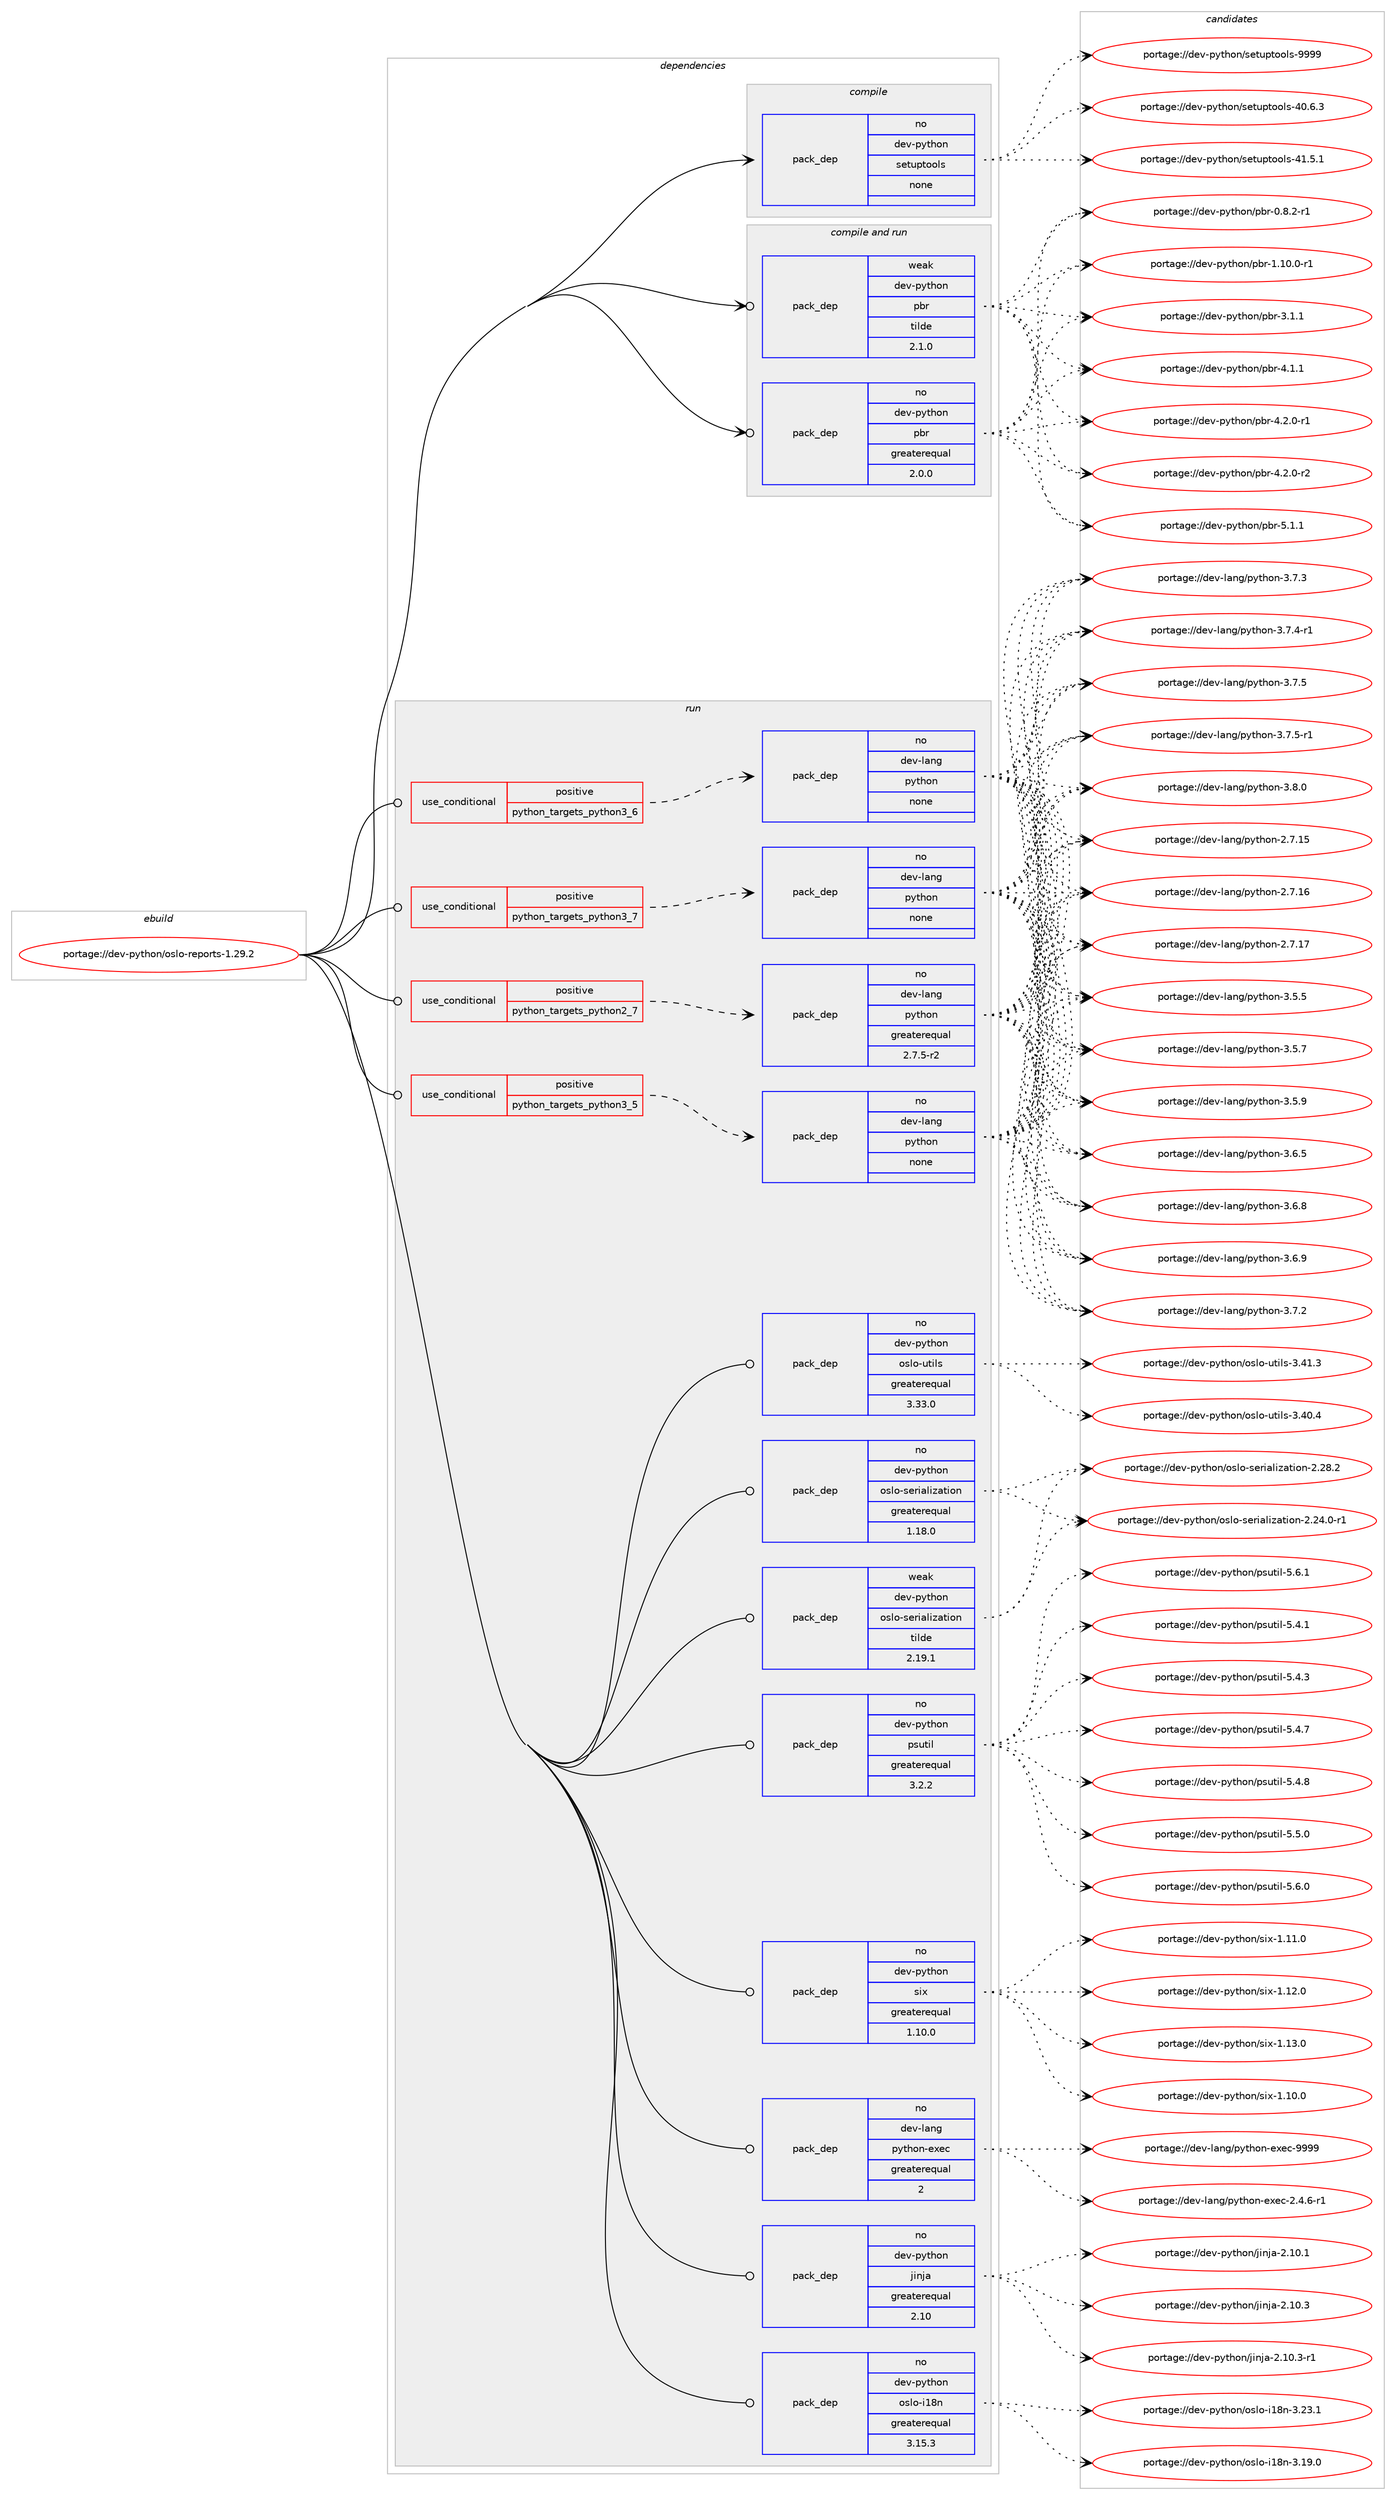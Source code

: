digraph prolog {

# *************
# Graph options
# *************

newrank=true;
concentrate=true;
compound=true;
graph [rankdir=LR,fontname=Helvetica,fontsize=10,ranksep=1.5];#, ranksep=2.5, nodesep=0.2];
edge  [arrowhead=vee];
node  [fontname=Helvetica,fontsize=10];

# **********
# The ebuild
# **********

subgraph cluster_leftcol {
color=gray;
rank=same;
label=<<i>ebuild</i>>;
id [label="portage://dev-python/oslo-reports-1.29.2", color=red, width=4, href="../dev-python/oslo-reports-1.29.2.svg"];
}

# ****************
# The dependencies
# ****************

subgraph cluster_midcol {
color=gray;
label=<<i>dependencies</i>>;
subgraph cluster_compile {
fillcolor="#eeeeee";
style=filled;
label=<<i>compile</i>>;
subgraph pack117814 {
dependency154253 [label=<<TABLE BORDER="0" CELLBORDER="1" CELLSPACING="0" CELLPADDING="4" WIDTH="220"><TR><TD ROWSPAN="6" CELLPADDING="30">pack_dep</TD></TR><TR><TD WIDTH="110">no</TD></TR><TR><TD>dev-python</TD></TR><TR><TD>setuptools</TD></TR><TR><TD>none</TD></TR><TR><TD></TD></TR></TABLE>>, shape=none, color=blue];
}
id:e -> dependency154253:w [weight=20,style="solid",arrowhead="vee"];
}
subgraph cluster_compileandrun {
fillcolor="#eeeeee";
style=filled;
label=<<i>compile and run</i>>;
subgraph pack117815 {
dependency154254 [label=<<TABLE BORDER="0" CELLBORDER="1" CELLSPACING="0" CELLPADDING="4" WIDTH="220"><TR><TD ROWSPAN="6" CELLPADDING="30">pack_dep</TD></TR><TR><TD WIDTH="110">no</TD></TR><TR><TD>dev-python</TD></TR><TR><TD>pbr</TD></TR><TR><TD>greaterequal</TD></TR><TR><TD>2.0.0</TD></TR></TABLE>>, shape=none, color=blue];
}
id:e -> dependency154254:w [weight=20,style="solid",arrowhead="odotvee"];
subgraph pack117816 {
dependency154255 [label=<<TABLE BORDER="0" CELLBORDER="1" CELLSPACING="0" CELLPADDING="4" WIDTH="220"><TR><TD ROWSPAN="6" CELLPADDING="30">pack_dep</TD></TR><TR><TD WIDTH="110">weak</TD></TR><TR><TD>dev-python</TD></TR><TR><TD>pbr</TD></TR><TR><TD>tilde</TD></TR><TR><TD>2.1.0</TD></TR></TABLE>>, shape=none, color=blue];
}
id:e -> dependency154255:w [weight=20,style="solid",arrowhead="odotvee"];
}
subgraph cluster_run {
fillcolor="#eeeeee";
style=filled;
label=<<i>run</i>>;
subgraph cond33110 {
dependency154256 [label=<<TABLE BORDER="0" CELLBORDER="1" CELLSPACING="0" CELLPADDING="4"><TR><TD ROWSPAN="3" CELLPADDING="10">use_conditional</TD></TR><TR><TD>positive</TD></TR><TR><TD>python_targets_python2_7</TD></TR></TABLE>>, shape=none, color=red];
subgraph pack117817 {
dependency154257 [label=<<TABLE BORDER="0" CELLBORDER="1" CELLSPACING="0" CELLPADDING="4" WIDTH="220"><TR><TD ROWSPAN="6" CELLPADDING="30">pack_dep</TD></TR><TR><TD WIDTH="110">no</TD></TR><TR><TD>dev-lang</TD></TR><TR><TD>python</TD></TR><TR><TD>greaterequal</TD></TR><TR><TD>2.7.5-r2</TD></TR></TABLE>>, shape=none, color=blue];
}
dependency154256:e -> dependency154257:w [weight=20,style="dashed",arrowhead="vee"];
}
id:e -> dependency154256:w [weight=20,style="solid",arrowhead="odot"];
subgraph cond33111 {
dependency154258 [label=<<TABLE BORDER="0" CELLBORDER="1" CELLSPACING="0" CELLPADDING="4"><TR><TD ROWSPAN="3" CELLPADDING="10">use_conditional</TD></TR><TR><TD>positive</TD></TR><TR><TD>python_targets_python3_5</TD></TR></TABLE>>, shape=none, color=red];
subgraph pack117818 {
dependency154259 [label=<<TABLE BORDER="0" CELLBORDER="1" CELLSPACING="0" CELLPADDING="4" WIDTH="220"><TR><TD ROWSPAN="6" CELLPADDING="30">pack_dep</TD></TR><TR><TD WIDTH="110">no</TD></TR><TR><TD>dev-lang</TD></TR><TR><TD>python</TD></TR><TR><TD>none</TD></TR><TR><TD></TD></TR></TABLE>>, shape=none, color=blue];
}
dependency154258:e -> dependency154259:w [weight=20,style="dashed",arrowhead="vee"];
}
id:e -> dependency154258:w [weight=20,style="solid",arrowhead="odot"];
subgraph cond33112 {
dependency154260 [label=<<TABLE BORDER="0" CELLBORDER="1" CELLSPACING="0" CELLPADDING="4"><TR><TD ROWSPAN="3" CELLPADDING="10">use_conditional</TD></TR><TR><TD>positive</TD></TR><TR><TD>python_targets_python3_6</TD></TR></TABLE>>, shape=none, color=red];
subgraph pack117819 {
dependency154261 [label=<<TABLE BORDER="0" CELLBORDER="1" CELLSPACING="0" CELLPADDING="4" WIDTH="220"><TR><TD ROWSPAN="6" CELLPADDING="30">pack_dep</TD></TR><TR><TD WIDTH="110">no</TD></TR><TR><TD>dev-lang</TD></TR><TR><TD>python</TD></TR><TR><TD>none</TD></TR><TR><TD></TD></TR></TABLE>>, shape=none, color=blue];
}
dependency154260:e -> dependency154261:w [weight=20,style="dashed",arrowhead="vee"];
}
id:e -> dependency154260:w [weight=20,style="solid",arrowhead="odot"];
subgraph cond33113 {
dependency154262 [label=<<TABLE BORDER="0" CELLBORDER="1" CELLSPACING="0" CELLPADDING="4"><TR><TD ROWSPAN="3" CELLPADDING="10">use_conditional</TD></TR><TR><TD>positive</TD></TR><TR><TD>python_targets_python3_7</TD></TR></TABLE>>, shape=none, color=red];
subgraph pack117820 {
dependency154263 [label=<<TABLE BORDER="0" CELLBORDER="1" CELLSPACING="0" CELLPADDING="4" WIDTH="220"><TR><TD ROWSPAN="6" CELLPADDING="30">pack_dep</TD></TR><TR><TD WIDTH="110">no</TD></TR><TR><TD>dev-lang</TD></TR><TR><TD>python</TD></TR><TR><TD>none</TD></TR><TR><TD></TD></TR></TABLE>>, shape=none, color=blue];
}
dependency154262:e -> dependency154263:w [weight=20,style="dashed",arrowhead="vee"];
}
id:e -> dependency154262:w [weight=20,style="solid",arrowhead="odot"];
subgraph pack117821 {
dependency154264 [label=<<TABLE BORDER="0" CELLBORDER="1" CELLSPACING="0" CELLPADDING="4" WIDTH="220"><TR><TD ROWSPAN="6" CELLPADDING="30">pack_dep</TD></TR><TR><TD WIDTH="110">no</TD></TR><TR><TD>dev-lang</TD></TR><TR><TD>python-exec</TD></TR><TR><TD>greaterequal</TD></TR><TR><TD>2</TD></TR></TABLE>>, shape=none, color=blue];
}
id:e -> dependency154264:w [weight=20,style="solid",arrowhead="odot"];
subgraph pack117822 {
dependency154265 [label=<<TABLE BORDER="0" CELLBORDER="1" CELLSPACING="0" CELLPADDING="4" WIDTH="220"><TR><TD ROWSPAN="6" CELLPADDING="30">pack_dep</TD></TR><TR><TD WIDTH="110">no</TD></TR><TR><TD>dev-python</TD></TR><TR><TD>jinja</TD></TR><TR><TD>greaterequal</TD></TR><TR><TD>2.10</TD></TR></TABLE>>, shape=none, color=blue];
}
id:e -> dependency154265:w [weight=20,style="solid",arrowhead="odot"];
subgraph pack117823 {
dependency154266 [label=<<TABLE BORDER="0" CELLBORDER="1" CELLSPACING="0" CELLPADDING="4" WIDTH="220"><TR><TD ROWSPAN="6" CELLPADDING="30">pack_dep</TD></TR><TR><TD WIDTH="110">no</TD></TR><TR><TD>dev-python</TD></TR><TR><TD>oslo-i18n</TD></TR><TR><TD>greaterequal</TD></TR><TR><TD>3.15.3</TD></TR></TABLE>>, shape=none, color=blue];
}
id:e -> dependency154266:w [weight=20,style="solid",arrowhead="odot"];
subgraph pack117824 {
dependency154267 [label=<<TABLE BORDER="0" CELLBORDER="1" CELLSPACING="0" CELLPADDING="4" WIDTH="220"><TR><TD ROWSPAN="6" CELLPADDING="30">pack_dep</TD></TR><TR><TD WIDTH="110">no</TD></TR><TR><TD>dev-python</TD></TR><TR><TD>oslo-serialization</TD></TR><TR><TD>greaterequal</TD></TR><TR><TD>1.18.0</TD></TR></TABLE>>, shape=none, color=blue];
}
id:e -> dependency154267:w [weight=20,style="solid",arrowhead="odot"];
subgraph pack117825 {
dependency154268 [label=<<TABLE BORDER="0" CELLBORDER="1" CELLSPACING="0" CELLPADDING="4" WIDTH="220"><TR><TD ROWSPAN="6" CELLPADDING="30">pack_dep</TD></TR><TR><TD WIDTH="110">no</TD></TR><TR><TD>dev-python</TD></TR><TR><TD>oslo-utils</TD></TR><TR><TD>greaterequal</TD></TR><TR><TD>3.33.0</TD></TR></TABLE>>, shape=none, color=blue];
}
id:e -> dependency154268:w [weight=20,style="solid",arrowhead="odot"];
subgraph pack117826 {
dependency154269 [label=<<TABLE BORDER="0" CELLBORDER="1" CELLSPACING="0" CELLPADDING="4" WIDTH="220"><TR><TD ROWSPAN="6" CELLPADDING="30">pack_dep</TD></TR><TR><TD WIDTH="110">no</TD></TR><TR><TD>dev-python</TD></TR><TR><TD>psutil</TD></TR><TR><TD>greaterequal</TD></TR><TR><TD>3.2.2</TD></TR></TABLE>>, shape=none, color=blue];
}
id:e -> dependency154269:w [weight=20,style="solid",arrowhead="odot"];
subgraph pack117827 {
dependency154270 [label=<<TABLE BORDER="0" CELLBORDER="1" CELLSPACING="0" CELLPADDING="4" WIDTH="220"><TR><TD ROWSPAN="6" CELLPADDING="30">pack_dep</TD></TR><TR><TD WIDTH="110">no</TD></TR><TR><TD>dev-python</TD></TR><TR><TD>six</TD></TR><TR><TD>greaterequal</TD></TR><TR><TD>1.10.0</TD></TR></TABLE>>, shape=none, color=blue];
}
id:e -> dependency154270:w [weight=20,style="solid",arrowhead="odot"];
subgraph pack117828 {
dependency154271 [label=<<TABLE BORDER="0" CELLBORDER="1" CELLSPACING="0" CELLPADDING="4" WIDTH="220"><TR><TD ROWSPAN="6" CELLPADDING="30">pack_dep</TD></TR><TR><TD WIDTH="110">weak</TD></TR><TR><TD>dev-python</TD></TR><TR><TD>oslo-serialization</TD></TR><TR><TD>tilde</TD></TR><TR><TD>2.19.1</TD></TR></TABLE>>, shape=none, color=blue];
}
id:e -> dependency154271:w [weight=20,style="solid",arrowhead="odot"];
}
}

# **************
# The candidates
# **************

subgraph cluster_choices {
rank=same;
color=gray;
label=<<i>candidates</i>>;

subgraph choice117814 {
color=black;
nodesep=1;
choiceportage100101118451121211161041111104711510111611711211611111110811545524846544651 [label="portage://dev-python/setuptools-40.6.3", color=red, width=4,href="../dev-python/setuptools-40.6.3.svg"];
choiceportage100101118451121211161041111104711510111611711211611111110811545524946534649 [label="portage://dev-python/setuptools-41.5.1", color=red, width=4,href="../dev-python/setuptools-41.5.1.svg"];
choiceportage10010111845112121116104111110471151011161171121161111111081154557575757 [label="portage://dev-python/setuptools-9999", color=red, width=4,href="../dev-python/setuptools-9999.svg"];
dependency154253:e -> choiceportage100101118451121211161041111104711510111611711211611111110811545524846544651:w [style=dotted,weight="100"];
dependency154253:e -> choiceportage100101118451121211161041111104711510111611711211611111110811545524946534649:w [style=dotted,weight="100"];
dependency154253:e -> choiceportage10010111845112121116104111110471151011161171121161111111081154557575757:w [style=dotted,weight="100"];
}
subgraph choice117815 {
color=black;
nodesep=1;
choiceportage1001011184511212111610411111047112981144548465646504511449 [label="portage://dev-python/pbr-0.8.2-r1", color=red, width=4,href="../dev-python/pbr-0.8.2-r1.svg"];
choiceportage100101118451121211161041111104711298114454946494846484511449 [label="portage://dev-python/pbr-1.10.0-r1", color=red, width=4,href="../dev-python/pbr-1.10.0-r1.svg"];
choiceportage100101118451121211161041111104711298114455146494649 [label="portage://dev-python/pbr-3.1.1", color=red, width=4,href="../dev-python/pbr-3.1.1.svg"];
choiceportage100101118451121211161041111104711298114455246494649 [label="portage://dev-python/pbr-4.1.1", color=red, width=4,href="../dev-python/pbr-4.1.1.svg"];
choiceportage1001011184511212111610411111047112981144552465046484511449 [label="portage://dev-python/pbr-4.2.0-r1", color=red, width=4,href="../dev-python/pbr-4.2.0-r1.svg"];
choiceportage1001011184511212111610411111047112981144552465046484511450 [label="portage://dev-python/pbr-4.2.0-r2", color=red, width=4,href="../dev-python/pbr-4.2.0-r2.svg"];
choiceportage100101118451121211161041111104711298114455346494649 [label="portage://dev-python/pbr-5.1.1", color=red, width=4,href="../dev-python/pbr-5.1.1.svg"];
dependency154254:e -> choiceportage1001011184511212111610411111047112981144548465646504511449:w [style=dotted,weight="100"];
dependency154254:e -> choiceportage100101118451121211161041111104711298114454946494846484511449:w [style=dotted,weight="100"];
dependency154254:e -> choiceportage100101118451121211161041111104711298114455146494649:w [style=dotted,weight="100"];
dependency154254:e -> choiceportage100101118451121211161041111104711298114455246494649:w [style=dotted,weight="100"];
dependency154254:e -> choiceportage1001011184511212111610411111047112981144552465046484511449:w [style=dotted,weight="100"];
dependency154254:e -> choiceportage1001011184511212111610411111047112981144552465046484511450:w [style=dotted,weight="100"];
dependency154254:e -> choiceportage100101118451121211161041111104711298114455346494649:w [style=dotted,weight="100"];
}
subgraph choice117816 {
color=black;
nodesep=1;
choiceportage1001011184511212111610411111047112981144548465646504511449 [label="portage://dev-python/pbr-0.8.2-r1", color=red, width=4,href="../dev-python/pbr-0.8.2-r1.svg"];
choiceportage100101118451121211161041111104711298114454946494846484511449 [label="portage://dev-python/pbr-1.10.0-r1", color=red, width=4,href="../dev-python/pbr-1.10.0-r1.svg"];
choiceportage100101118451121211161041111104711298114455146494649 [label="portage://dev-python/pbr-3.1.1", color=red, width=4,href="../dev-python/pbr-3.1.1.svg"];
choiceportage100101118451121211161041111104711298114455246494649 [label="portage://dev-python/pbr-4.1.1", color=red, width=4,href="../dev-python/pbr-4.1.1.svg"];
choiceportage1001011184511212111610411111047112981144552465046484511449 [label="portage://dev-python/pbr-4.2.0-r1", color=red, width=4,href="../dev-python/pbr-4.2.0-r1.svg"];
choiceportage1001011184511212111610411111047112981144552465046484511450 [label="portage://dev-python/pbr-4.2.0-r2", color=red, width=4,href="../dev-python/pbr-4.2.0-r2.svg"];
choiceportage100101118451121211161041111104711298114455346494649 [label="portage://dev-python/pbr-5.1.1", color=red, width=4,href="../dev-python/pbr-5.1.1.svg"];
dependency154255:e -> choiceportage1001011184511212111610411111047112981144548465646504511449:w [style=dotted,weight="100"];
dependency154255:e -> choiceportage100101118451121211161041111104711298114454946494846484511449:w [style=dotted,weight="100"];
dependency154255:e -> choiceportage100101118451121211161041111104711298114455146494649:w [style=dotted,weight="100"];
dependency154255:e -> choiceportage100101118451121211161041111104711298114455246494649:w [style=dotted,weight="100"];
dependency154255:e -> choiceportage1001011184511212111610411111047112981144552465046484511449:w [style=dotted,weight="100"];
dependency154255:e -> choiceportage1001011184511212111610411111047112981144552465046484511450:w [style=dotted,weight="100"];
dependency154255:e -> choiceportage100101118451121211161041111104711298114455346494649:w [style=dotted,weight="100"];
}
subgraph choice117817 {
color=black;
nodesep=1;
choiceportage10010111845108971101034711212111610411111045504655464953 [label="portage://dev-lang/python-2.7.15", color=red, width=4,href="../dev-lang/python-2.7.15.svg"];
choiceportage10010111845108971101034711212111610411111045504655464954 [label="portage://dev-lang/python-2.7.16", color=red, width=4,href="../dev-lang/python-2.7.16.svg"];
choiceportage10010111845108971101034711212111610411111045504655464955 [label="portage://dev-lang/python-2.7.17", color=red, width=4,href="../dev-lang/python-2.7.17.svg"];
choiceportage100101118451089711010347112121116104111110455146534653 [label="portage://dev-lang/python-3.5.5", color=red, width=4,href="../dev-lang/python-3.5.5.svg"];
choiceportage100101118451089711010347112121116104111110455146534655 [label="portage://dev-lang/python-3.5.7", color=red, width=4,href="../dev-lang/python-3.5.7.svg"];
choiceportage100101118451089711010347112121116104111110455146534657 [label="portage://dev-lang/python-3.5.9", color=red, width=4,href="../dev-lang/python-3.5.9.svg"];
choiceportage100101118451089711010347112121116104111110455146544653 [label="portage://dev-lang/python-3.6.5", color=red, width=4,href="../dev-lang/python-3.6.5.svg"];
choiceportage100101118451089711010347112121116104111110455146544656 [label="portage://dev-lang/python-3.6.8", color=red, width=4,href="../dev-lang/python-3.6.8.svg"];
choiceportage100101118451089711010347112121116104111110455146544657 [label="portage://dev-lang/python-3.6.9", color=red, width=4,href="../dev-lang/python-3.6.9.svg"];
choiceportage100101118451089711010347112121116104111110455146554650 [label="portage://dev-lang/python-3.7.2", color=red, width=4,href="../dev-lang/python-3.7.2.svg"];
choiceportage100101118451089711010347112121116104111110455146554651 [label="portage://dev-lang/python-3.7.3", color=red, width=4,href="../dev-lang/python-3.7.3.svg"];
choiceportage1001011184510897110103471121211161041111104551465546524511449 [label="portage://dev-lang/python-3.7.4-r1", color=red, width=4,href="../dev-lang/python-3.7.4-r1.svg"];
choiceportage100101118451089711010347112121116104111110455146554653 [label="portage://dev-lang/python-3.7.5", color=red, width=4,href="../dev-lang/python-3.7.5.svg"];
choiceportage1001011184510897110103471121211161041111104551465546534511449 [label="portage://dev-lang/python-3.7.5-r1", color=red, width=4,href="../dev-lang/python-3.7.5-r1.svg"];
choiceportage100101118451089711010347112121116104111110455146564648 [label="portage://dev-lang/python-3.8.0", color=red, width=4,href="../dev-lang/python-3.8.0.svg"];
dependency154257:e -> choiceportage10010111845108971101034711212111610411111045504655464953:w [style=dotted,weight="100"];
dependency154257:e -> choiceportage10010111845108971101034711212111610411111045504655464954:w [style=dotted,weight="100"];
dependency154257:e -> choiceportage10010111845108971101034711212111610411111045504655464955:w [style=dotted,weight="100"];
dependency154257:e -> choiceportage100101118451089711010347112121116104111110455146534653:w [style=dotted,weight="100"];
dependency154257:e -> choiceportage100101118451089711010347112121116104111110455146534655:w [style=dotted,weight="100"];
dependency154257:e -> choiceportage100101118451089711010347112121116104111110455146534657:w [style=dotted,weight="100"];
dependency154257:e -> choiceportage100101118451089711010347112121116104111110455146544653:w [style=dotted,weight="100"];
dependency154257:e -> choiceportage100101118451089711010347112121116104111110455146544656:w [style=dotted,weight="100"];
dependency154257:e -> choiceportage100101118451089711010347112121116104111110455146544657:w [style=dotted,weight="100"];
dependency154257:e -> choiceportage100101118451089711010347112121116104111110455146554650:w [style=dotted,weight="100"];
dependency154257:e -> choiceportage100101118451089711010347112121116104111110455146554651:w [style=dotted,weight="100"];
dependency154257:e -> choiceportage1001011184510897110103471121211161041111104551465546524511449:w [style=dotted,weight="100"];
dependency154257:e -> choiceportage100101118451089711010347112121116104111110455146554653:w [style=dotted,weight="100"];
dependency154257:e -> choiceportage1001011184510897110103471121211161041111104551465546534511449:w [style=dotted,weight="100"];
dependency154257:e -> choiceportage100101118451089711010347112121116104111110455146564648:w [style=dotted,weight="100"];
}
subgraph choice117818 {
color=black;
nodesep=1;
choiceportage10010111845108971101034711212111610411111045504655464953 [label="portage://dev-lang/python-2.7.15", color=red, width=4,href="../dev-lang/python-2.7.15.svg"];
choiceportage10010111845108971101034711212111610411111045504655464954 [label="portage://dev-lang/python-2.7.16", color=red, width=4,href="../dev-lang/python-2.7.16.svg"];
choiceportage10010111845108971101034711212111610411111045504655464955 [label="portage://dev-lang/python-2.7.17", color=red, width=4,href="../dev-lang/python-2.7.17.svg"];
choiceportage100101118451089711010347112121116104111110455146534653 [label="portage://dev-lang/python-3.5.5", color=red, width=4,href="../dev-lang/python-3.5.5.svg"];
choiceportage100101118451089711010347112121116104111110455146534655 [label="portage://dev-lang/python-3.5.7", color=red, width=4,href="../dev-lang/python-3.5.7.svg"];
choiceportage100101118451089711010347112121116104111110455146534657 [label="portage://dev-lang/python-3.5.9", color=red, width=4,href="../dev-lang/python-3.5.9.svg"];
choiceportage100101118451089711010347112121116104111110455146544653 [label="portage://dev-lang/python-3.6.5", color=red, width=4,href="../dev-lang/python-3.6.5.svg"];
choiceportage100101118451089711010347112121116104111110455146544656 [label="portage://dev-lang/python-3.6.8", color=red, width=4,href="../dev-lang/python-3.6.8.svg"];
choiceportage100101118451089711010347112121116104111110455146544657 [label="portage://dev-lang/python-3.6.9", color=red, width=4,href="../dev-lang/python-3.6.9.svg"];
choiceportage100101118451089711010347112121116104111110455146554650 [label="portage://dev-lang/python-3.7.2", color=red, width=4,href="../dev-lang/python-3.7.2.svg"];
choiceportage100101118451089711010347112121116104111110455146554651 [label="portage://dev-lang/python-3.7.3", color=red, width=4,href="../dev-lang/python-3.7.3.svg"];
choiceportage1001011184510897110103471121211161041111104551465546524511449 [label="portage://dev-lang/python-3.7.4-r1", color=red, width=4,href="../dev-lang/python-3.7.4-r1.svg"];
choiceportage100101118451089711010347112121116104111110455146554653 [label="portage://dev-lang/python-3.7.5", color=red, width=4,href="../dev-lang/python-3.7.5.svg"];
choiceportage1001011184510897110103471121211161041111104551465546534511449 [label="portage://dev-lang/python-3.7.5-r1", color=red, width=4,href="../dev-lang/python-3.7.5-r1.svg"];
choiceportage100101118451089711010347112121116104111110455146564648 [label="portage://dev-lang/python-3.8.0", color=red, width=4,href="../dev-lang/python-3.8.0.svg"];
dependency154259:e -> choiceportage10010111845108971101034711212111610411111045504655464953:w [style=dotted,weight="100"];
dependency154259:e -> choiceportage10010111845108971101034711212111610411111045504655464954:w [style=dotted,weight="100"];
dependency154259:e -> choiceportage10010111845108971101034711212111610411111045504655464955:w [style=dotted,weight="100"];
dependency154259:e -> choiceportage100101118451089711010347112121116104111110455146534653:w [style=dotted,weight="100"];
dependency154259:e -> choiceportage100101118451089711010347112121116104111110455146534655:w [style=dotted,weight="100"];
dependency154259:e -> choiceportage100101118451089711010347112121116104111110455146534657:w [style=dotted,weight="100"];
dependency154259:e -> choiceportage100101118451089711010347112121116104111110455146544653:w [style=dotted,weight="100"];
dependency154259:e -> choiceportage100101118451089711010347112121116104111110455146544656:w [style=dotted,weight="100"];
dependency154259:e -> choiceportage100101118451089711010347112121116104111110455146544657:w [style=dotted,weight="100"];
dependency154259:e -> choiceportage100101118451089711010347112121116104111110455146554650:w [style=dotted,weight="100"];
dependency154259:e -> choiceportage100101118451089711010347112121116104111110455146554651:w [style=dotted,weight="100"];
dependency154259:e -> choiceportage1001011184510897110103471121211161041111104551465546524511449:w [style=dotted,weight="100"];
dependency154259:e -> choiceportage100101118451089711010347112121116104111110455146554653:w [style=dotted,weight="100"];
dependency154259:e -> choiceportage1001011184510897110103471121211161041111104551465546534511449:w [style=dotted,weight="100"];
dependency154259:e -> choiceportage100101118451089711010347112121116104111110455146564648:w [style=dotted,weight="100"];
}
subgraph choice117819 {
color=black;
nodesep=1;
choiceportage10010111845108971101034711212111610411111045504655464953 [label="portage://dev-lang/python-2.7.15", color=red, width=4,href="../dev-lang/python-2.7.15.svg"];
choiceportage10010111845108971101034711212111610411111045504655464954 [label="portage://dev-lang/python-2.7.16", color=red, width=4,href="../dev-lang/python-2.7.16.svg"];
choiceportage10010111845108971101034711212111610411111045504655464955 [label="portage://dev-lang/python-2.7.17", color=red, width=4,href="../dev-lang/python-2.7.17.svg"];
choiceportage100101118451089711010347112121116104111110455146534653 [label="portage://dev-lang/python-3.5.5", color=red, width=4,href="../dev-lang/python-3.5.5.svg"];
choiceportage100101118451089711010347112121116104111110455146534655 [label="portage://dev-lang/python-3.5.7", color=red, width=4,href="../dev-lang/python-3.5.7.svg"];
choiceportage100101118451089711010347112121116104111110455146534657 [label="portage://dev-lang/python-3.5.9", color=red, width=4,href="../dev-lang/python-3.5.9.svg"];
choiceportage100101118451089711010347112121116104111110455146544653 [label="portage://dev-lang/python-3.6.5", color=red, width=4,href="../dev-lang/python-3.6.5.svg"];
choiceportage100101118451089711010347112121116104111110455146544656 [label="portage://dev-lang/python-3.6.8", color=red, width=4,href="../dev-lang/python-3.6.8.svg"];
choiceportage100101118451089711010347112121116104111110455146544657 [label="portage://dev-lang/python-3.6.9", color=red, width=4,href="../dev-lang/python-3.6.9.svg"];
choiceportage100101118451089711010347112121116104111110455146554650 [label="portage://dev-lang/python-3.7.2", color=red, width=4,href="../dev-lang/python-3.7.2.svg"];
choiceportage100101118451089711010347112121116104111110455146554651 [label="portage://dev-lang/python-3.7.3", color=red, width=4,href="../dev-lang/python-3.7.3.svg"];
choiceportage1001011184510897110103471121211161041111104551465546524511449 [label="portage://dev-lang/python-3.7.4-r1", color=red, width=4,href="../dev-lang/python-3.7.4-r1.svg"];
choiceportage100101118451089711010347112121116104111110455146554653 [label="portage://dev-lang/python-3.7.5", color=red, width=4,href="../dev-lang/python-3.7.5.svg"];
choiceportage1001011184510897110103471121211161041111104551465546534511449 [label="portage://dev-lang/python-3.7.5-r1", color=red, width=4,href="../dev-lang/python-3.7.5-r1.svg"];
choiceportage100101118451089711010347112121116104111110455146564648 [label="portage://dev-lang/python-3.8.0", color=red, width=4,href="../dev-lang/python-3.8.0.svg"];
dependency154261:e -> choiceportage10010111845108971101034711212111610411111045504655464953:w [style=dotted,weight="100"];
dependency154261:e -> choiceportage10010111845108971101034711212111610411111045504655464954:w [style=dotted,weight="100"];
dependency154261:e -> choiceportage10010111845108971101034711212111610411111045504655464955:w [style=dotted,weight="100"];
dependency154261:e -> choiceportage100101118451089711010347112121116104111110455146534653:w [style=dotted,weight="100"];
dependency154261:e -> choiceportage100101118451089711010347112121116104111110455146534655:w [style=dotted,weight="100"];
dependency154261:e -> choiceportage100101118451089711010347112121116104111110455146534657:w [style=dotted,weight="100"];
dependency154261:e -> choiceportage100101118451089711010347112121116104111110455146544653:w [style=dotted,weight="100"];
dependency154261:e -> choiceportage100101118451089711010347112121116104111110455146544656:w [style=dotted,weight="100"];
dependency154261:e -> choiceportage100101118451089711010347112121116104111110455146544657:w [style=dotted,weight="100"];
dependency154261:e -> choiceportage100101118451089711010347112121116104111110455146554650:w [style=dotted,weight="100"];
dependency154261:e -> choiceportage100101118451089711010347112121116104111110455146554651:w [style=dotted,weight="100"];
dependency154261:e -> choiceportage1001011184510897110103471121211161041111104551465546524511449:w [style=dotted,weight="100"];
dependency154261:e -> choiceportage100101118451089711010347112121116104111110455146554653:w [style=dotted,weight="100"];
dependency154261:e -> choiceportage1001011184510897110103471121211161041111104551465546534511449:w [style=dotted,weight="100"];
dependency154261:e -> choiceportage100101118451089711010347112121116104111110455146564648:w [style=dotted,weight="100"];
}
subgraph choice117820 {
color=black;
nodesep=1;
choiceportage10010111845108971101034711212111610411111045504655464953 [label="portage://dev-lang/python-2.7.15", color=red, width=4,href="../dev-lang/python-2.7.15.svg"];
choiceportage10010111845108971101034711212111610411111045504655464954 [label="portage://dev-lang/python-2.7.16", color=red, width=4,href="../dev-lang/python-2.7.16.svg"];
choiceportage10010111845108971101034711212111610411111045504655464955 [label="portage://dev-lang/python-2.7.17", color=red, width=4,href="../dev-lang/python-2.7.17.svg"];
choiceportage100101118451089711010347112121116104111110455146534653 [label="portage://dev-lang/python-3.5.5", color=red, width=4,href="../dev-lang/python-3.5.5.svg"];
choiceportage100101118451089711010347112121116104111110455146534655 [label="portage://dev-lang/python-3.5.7", color=red, width=4,href="../dev-lang/python-3.5.7.svg"];
choiceportage100101118451089711010347112121116104111110455146534657 [label="portage://dev-lang/python-3.5.9", color=red, width=4,href="../dev-lang/python-3.5.9.svg"];
choiceportage100101118451089711010347112121116104111110455146544653 [label="portage://dev-lang/python-3.6.5", color=red, width=4,href="../dev-lang/python-3.6.5.svg"];
choiceportage100101118451089711010347112121116104111110455146544656 [label="portage://dev-lang/python-3.6.8", color=red, width=4,href="../dev-lang/python-3.6.8.svg"];
choiceportage100101118451089711010347112121116104111110455146544657 [label="portage://dev-lang/python-3.6.9", color=red, width=4,href="../dev-lang/python-3.6.9.svg"];
choiceportage100101118451089711010347112121116104111110455146554650 [label="portage://dev-lang/python-3.7.2", color=red, width=4,href="../dev-lang/python-3.7.2.svg"];
choiceportage100101118451089711010347112121116104111110455146554651 [label="portage://dev-lang/python-3.7.3", color=red, width=4,href="../dev-lang/python-3.7.3.svg"];
choiceportage1001011184510897110103471121211161041111104551465546524511449 [label="portage://dev-lang/python-3.7.4-r1", color=red, width=4,href="../dev-lang/python-3.7.4-r1.svg"];
choiceportage100101118451089711010347112121116104111110455146554653 [label="portage://dev-lang/python-3.7.5", color=red, width=4,href="../dev-lang/python-3.7.5.svg"];
choiceportage1001011184510897110103471121211161041111104551465546534511449 [label="portage://dev-lang/python-3.7.5-r1", color=red, width=4,href="../dev-lang/python-3.7.5-r1.svg"];
choiceportage100101118451089711010347112121116104111110455146564648 [label="portage://dev-lang/python-3.8.0", color=red, width=4,href="../dev-lang/python-3.8.0.svg"];
dependency154263:e -> choiceportage10010111845108971101034711212111610411111045504655464953:w [style=dotted,weight="100"];
dependency154263:e -> choiceportage10010111845108971101034711212111610411111045504655464954:w [style=dotted,weight="100"];
dependency154263:e -> choiceportage10010111845108971101034711212111610411111045504655464955:w [style=dotted,weight="100"];
dependency154263:e -> choiceportage100101118451089711010347112121116104111110455146534653:w [style=dotted,weight="100"];
dependency154263:e -> choiceportage100101118451089711010347112121116104111110455146534655:w [style=dotted,weight="100"];
dependency154263:e -> choiceportage100101118451089711010347112121116104111110455146534657:w [style=dotted,weight="100"];
dependency154263:e -> choiceportage100101118451089711010347112121116104111110455146544653:w [style=dotted,weight="100"];
dependency154263:e -> choiceportage100101118451089711010347112121116104111110455146544656:w [style=dotted,weight="100"];
dependency154263:e -> choiceportage100101118451089711010347112121116104111110455146544657:w [style=dotted,weight="100"];
dependency154263:e -> choiceportage100101118451089711010347112121116104111110455146554650:w [style=dotted,weight="100"];
dependency154263:e -> choiceportage100101118451089711010347112121116104111110455146554651:w [style=dotted,weight="100"];
dependency154263:e -> choiceportage1001011184510897110103471121211161041111104551465546524511449:w [style=dotted,weight="100"];
dependency154263:e -> choiceportage100101118451089711010347112121116104111110455146554653:w [style=dotted,weight="100"];
dependency154263:e -> choiceportage1001011184510897110103471121211161041111104551465546534511449:w [style=dotted,weight="100"];
dependency154263:e -> choiceportage100101118451089711010347112121116104111110455146564648:w [style=dotted,weight="100"];
}
subgraph choice117821 {
color=black;
nodesep=1;
choiceportage10010111845108971101034711212111610411111045101120101994550465246544511449 [label="portage://dev-lang/python-exec-2.4.6-r1", color=red, width=4,href="../dev-lang/python-exec-2.4.6-r1.svg"];
choiceportage10010111845108971101034711212111610411111045101120101994557575757 [label="portage://dev-lang/python-exec-9999", color=red, width=4,href="../dev-lang/python-exec-9999.svg"];
dependency154264:e -> choiceportage10010111845108971101034711212111610411111045101120101994550465246544511449:w [style=dotted,weight="100"];
dependency154264:e -> choiceportage10010111845108971101034711212111610411111045101120101994557575757:w [style=dotted,weight="100"];
}
subgraph choice117822 {
color=black;
nodesep=1;
choiceportage10010111845112121116104111110471061051101069745504649484649 [label="portage://dev-python/jinja-2.10.1", color=red, width=4,href="../dev-python/jinja-2.10.1.svg"];
choiceportage10010111845112121116104111110471061051101069745504649484651 [label="portage://dev-python/jinja-2.10.3", color=red, width=4,href="../dev-python/jinja-2.10.3.svg"];
choiceportage100101118451121211161041111104710610511010697455046494846514511449 [label="portage://dev-python/jinja-2.10.3-r1", color=red, width=4,href="../dev-python/jinja-2.10.3-r1.svg"];
dependency154265:e -> choiceportage10010111845112121116104111110471061051101069745504649484649:w [style=dotted,weight="100"];
dependency154265:e -> choiceportage10010111845112121116104111110471061051101069745504649484651:w [style=dotted,weight="100"];
dependency154265:e -> choiceportage100101118451121211161041111104710610511010697455046494846514511449:w [style=dotted,weight="100"];
}
subgraph choice117823 {
color=black;
nodesep=1;
choiceportage100101118451121211161041111104711111510811145105495611045514649574648 [label="portage://dev-python/oslo-i18n-3.19.0", color=red, width=4,href="../dev-python/oslo-i18n-3.19.0.svg"];
choiceportage100101118451121211161041111104711111510811145105495611045514650514649 [label="portage://dev-python/oslo-i18n-3.23.1", color=red, width=4,href="../dev-python/oslo-i18n-3.23.1.svg"];
dependency154266:e -> choiceportage100101118451121211161041111104711111510811145105495611045514649574648:w [style=dotted,weight="100"];
dependency154266:e -> choiceportage100101118451121211161041111104711111510811145105495611045514650514649:w [style=dotted,weight="100"];
}
subgraph choice117824 {
color=black;
nodesep=1;
choiceportage1001011184511212111610411111047111115108111451151011141059710810512297116105111110455046505246484511449 [label="portage://dev-python/oslo-serialization-2.24.0-r1", color=red, width=4,href="../dev-python/oslo-serialization-2.24.0-r1.svg"];
choiceportage100101118451121211161041111104711111510811145115101114105971081051229711610511111045504650564650 [label="portage://dev-python/oslo-serialization-2.28.2", color=red, width=4,href="../dev-python/oslo-serialization-2.28.2.svg"];
dependency154267:e -> choiceportage1001011184511212111610411111047111115108111451151011141059710810512297116105111110455046505246484511449:w [style=dotted,weight="100"];
dependency154267:e -> choiceportage100101118451121211161041111104711111510811145115101114105971081051229711610511111045504650564650:w [style=dotted,weight="100"];
}
subgraph choice117825 {
color=black;
nodesep=1;
choiceportage10010111845112121116104111110471111151081114511711610510811545514652484652 [label="portage://dev-python/oslo-utils-3.40.4", color=red, width=4,href="../dev-python/oslo-utils-3.40.4.svg"];
choiceportage10010111845112121116104111110471111151081114511711610510811545514652494651 [label="portage://dev-python/oslo-utils-3.41.3", color=red, width=4,href="../dev-python/oslo-utils-3.41.3.svg"];
dependency154268:e -> choiceportage10010111845112121116104111110471111151081114511711610510811545514652484652:w [style=dotted,weight="100"];
dependency154268:e -> choiceportage10010111845112121116104111110471111151081114511711610510811545514652494651:w [style=dotted,weight="100"];
}
subgraph choice117826 {
color=black;
nodesep=1;
choiceportage1001011184511212111610411111047112115117116105108455346524649 [label="portage://dev-python/psutil-5.4.1", color=red, width=4,href="../dev-python/psutil-5.4.1.svg"];
choiceportage1001011184511212111610411111047112115117116105108455346524651 [label="portage://dev-python/psutil-5.4.3", color=red, width=4,href="../dev-python/psutil-5.4.3.svg"];
choiceportage1001011184511212111610411111047112115117116105108455346524655 [label="portage://dev-python/psutil-5.4.7", color=red, width=4,href="../dev-python/psutil-5.4.7.svg"];
choiceportage1001011184511212111610411111047112115117116105108455346524656 [label="portage://dev-python/psutil-5.4.8", color=red, width=4,href="../dev-python/psutil-5.4.8.svg"];
choiceportage1001011184511212111610411111047112115117116105108455346534648 [label="portage://dev-python/psutil-5.5.0", color=red, width=4,href="../dev-python/psutil-5.5.0.svg"];
choiceportage1001011184511212111610411111047112115117116105108455346544648 [label="portage://dev-python/psutil-5.6.0", color=red, width=4,href="../dev-python/psutil-5.6.0.svg"];
choiceportage1001011184511212111610411111047112115117116105108455346544649 [label="portage://dev-python/psutil-5.6.1", color=red, width=4,href="../dev-python/psutil-5.6.1.svg"];
dependency154269:e -> choiceportage1001011184511212111610411111047112115117116105108455346524649:w [style=dotted,weight="100"];
dependency154269:e -> choiceportage1001011184511212111610411111047112115117116105108455346524651:w [style=dotted,weight="100"];
dependency154269:e -> choiceportage1001011184511212111610411111047112115117116105108455346524655:w [style=dotted,weight="100"];
dependency154269:e -> choiceportage1001011184511212111610411111047112115117116105108455346524656:w [style=dotted,weight="100"];
dependency154269:e -> choiceportage1001011184511212111610411111047112115117116105108455346534648:w [style=dotted,weight="100"];
dependency154269:e -> choiceportage1001011184511212111610411111047112115117116105108455346544648:w [style=dotted,weight="100"];
dependency154269:e -> choiceportage1001011184511212111610411111047112115117116105108455346544649:w [style=dotted,weight="100"];
}
subgraph choice117827 {
color=black;
nodesep=1;
choiceportage100101118451121211161041111104711510512045494649484648 [label="portage://dev-python/six-1.10.0", color=red, width=4,href="../dev-python/six-1.10.0.svg"];
choiceportage100101118451121211161041111104711510512045494649494648 [label="portage://dev-python/six-1.11.0", color=red, width=4,href="../dev-python/six-1.11.0.svg"];
choiceportage100101118451121211161041111104711510512045494649504648 [label="portage://dev-python/six-1.12.0", color=red, width=4,href="../dev-python/six-1.12.0.svg"];
choiceportage100101118451121211161041111104711510512045494649514648 [label="portage://dev-python/six-1.13.0", color=red, width=4,href="../dev-python/six-1.13.0.svg"];
dependency154270:e -> choiceportage100101118451121211161041111104711510512045494649484648:w [style=dotted,weight="100"];
dependency154270:e -> choiceportage100101118451121211161041111104711510512045494649494648:w [style=dotted,weight="100"];
dependency154270:e -> choiceportage100101118451121211161041111104711510512045494649504648:w [style=dotted,weight="100"];
dependency154270:e -> choiceportage100101118451121211161041111104711510512045494649514648:w [style=dotted,weight="100"];
}
subgraph choice117828 {
color=black;
nodesep=1;
choiceportage1001011184511212111610411111047111115108111451151011141059710810512297116105111110455046505246484511449 [label="portage://dev-python/oslo-serialization-2.24.0-r1", color=red, width=4,href="../dev-python/oslo-serialization-2.24.0-r1.svg"];
choiceportage100101118451121211161041111104711111510811145115101114105971081051229711610511111045504650564650 [label="portage://dev-python/oslo-serialization-2.28.2", color=red, width=4,href="../dev-python/oslo-serialization-2.28.2.svg"];
dependency154271:e -> choiceportage1001011184511212111610411111047111115108111451151011141059710810512297116105111110455046505246484511449:w [style=dotted,weight="100"];
dependency154271:e -> choiceportage100101118451121211161041111104711111510811145115101114105971081051229711610511111045504650564650:w [style=dotted,weight="100"];
}
}

}

